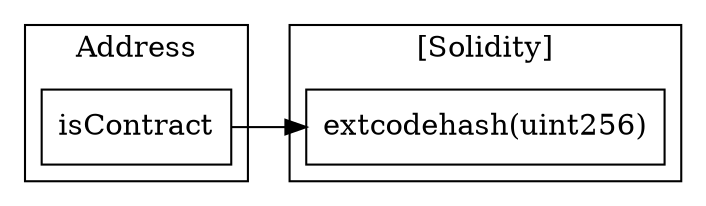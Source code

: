 strict digraph {
rankdir="LR"
node [shape=box]
subgraph cluster_185_Address {
label = "Address"
"185_isContract" [label="isContract"]
}subgraph cluster_solidity {
label = "[Solidity]"
"extcodehash(uint256)" 
"185_isContract" -> "extcodehash(uint256)"
}
}